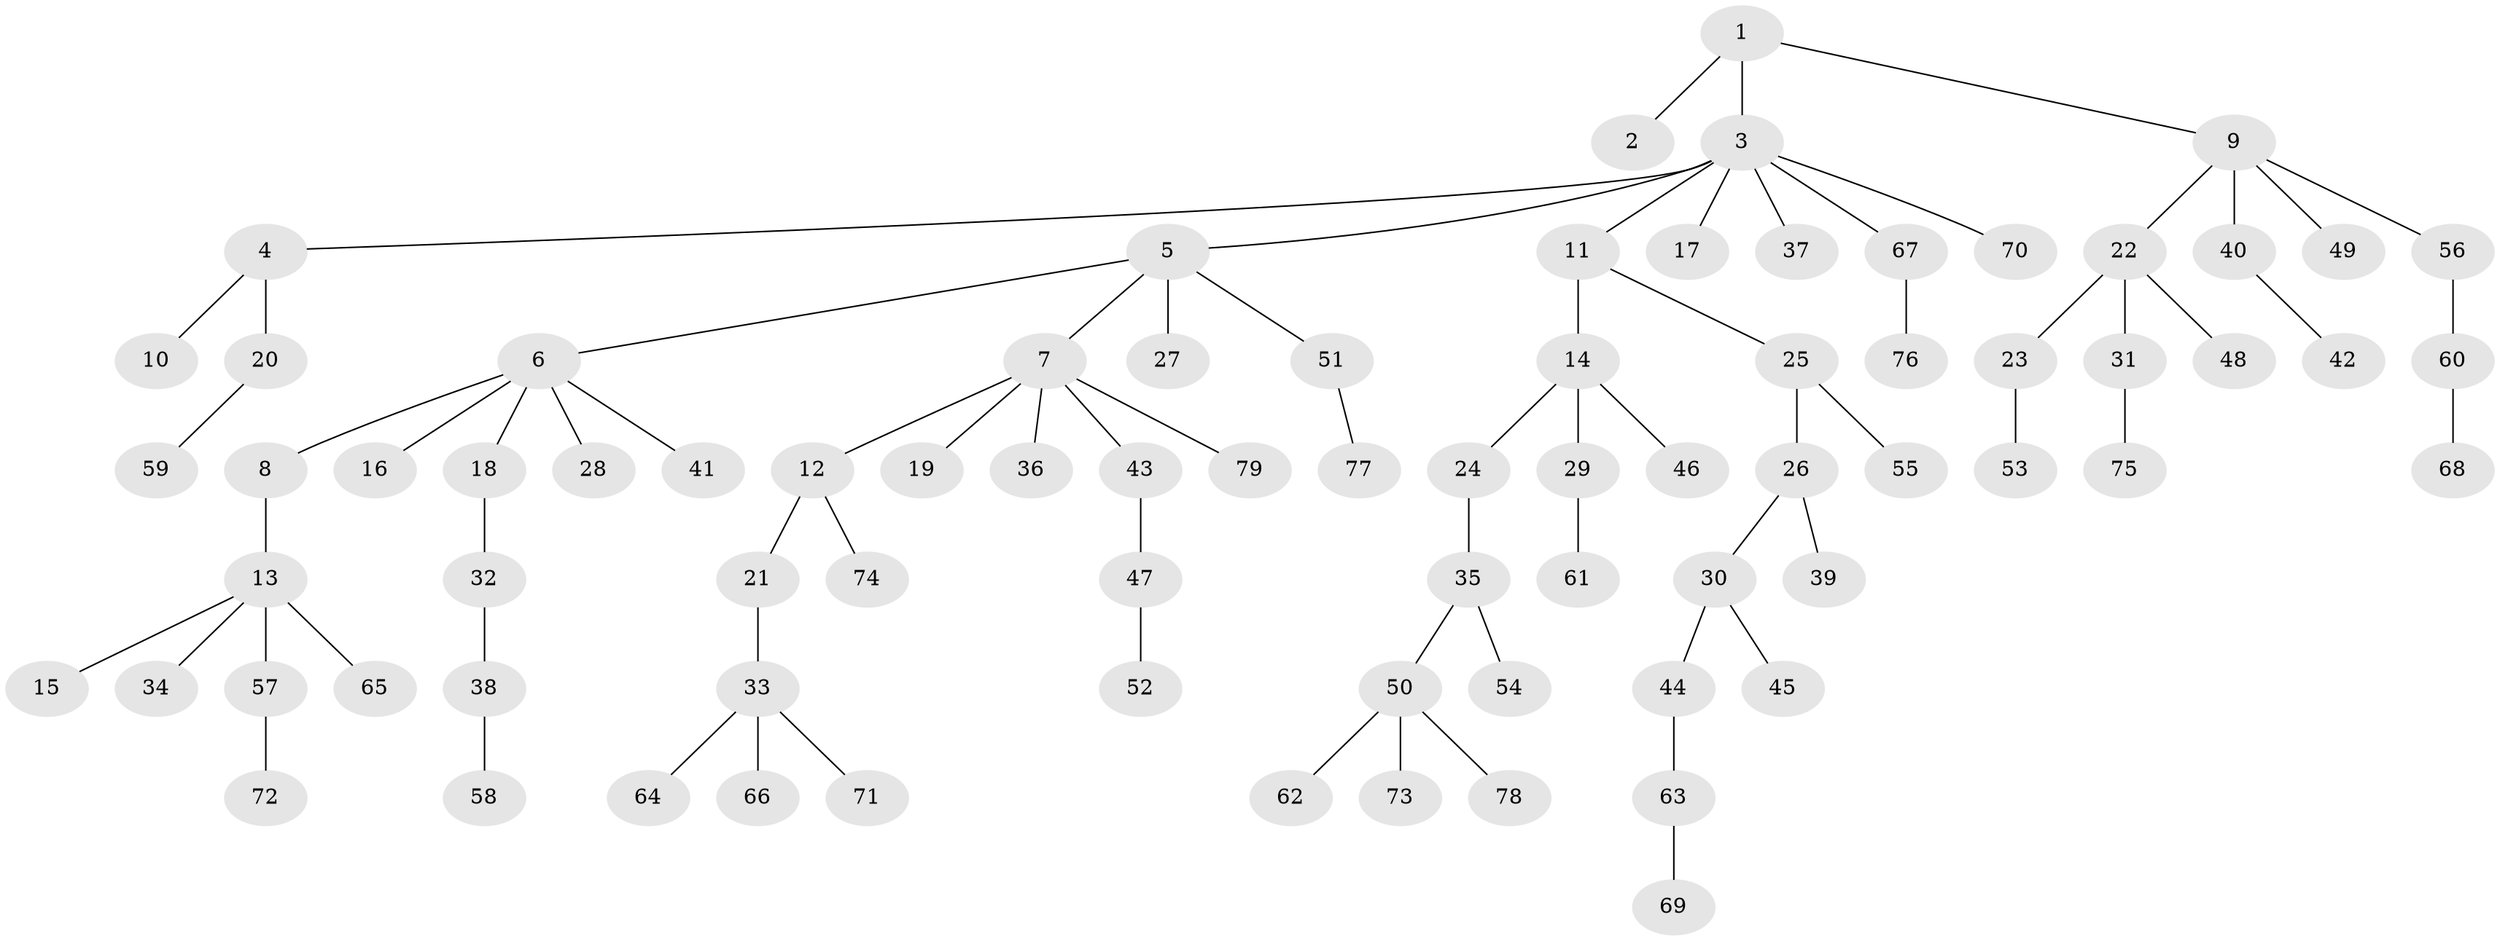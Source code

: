 // coarse degree distribution, {2: 0.20512820512820512, 15: 0.02564102564102564, 5: 0.02564102564102564, 6: 0.02564102564102564, 1: 0.6410256410256411, 3: 0.07692307692307693}
// Generated by graph-tools (version 1.1) at 2025/19/03/04/25 18:19:04]
// undirected, 79 vertices, 78 edges
graph export_dot {
graph [start="1"]
  node [color=gray90,style=filled];
  1;
  2;
  3;
  4;
  5;
  6;
  7;
  8;
  9;
  10;
  11;
  12;
  13;
  14;
  15;
  16;
  17;
  18;
  19;
  20;
  21;
  22;
  23;
  24;
  25;
  26;
  27;
  28;
  29;
  30;
  31;
  32;
  33;
  34;
  35;
  36;
  37;
  38;
  39;
  40;
  41;
  42;
  43;
  44;
  45;
  46;
  47;
  48;
  49;
  50;
  51;
  52;
  53;
  54;
  55;
  56;
  57;
  58;
  59;
  60;
  61;
  62;
  63;
  64;
  65;
  66;
  67;
  68;
  69;
  70;
  71;
  72;
  73;
  74;
  75;
  76;
  77;
  78;
  79;
  1 -- 2;
  1 -- 3;
  1 -- 9;
  3 -- 4;
  3 -- 5;
  3 -- 11;
  3 -- 17;
  3 -- 37;
  3 -- 67;
  3 -- 70;
  4 -- 10;
  4 -- 20;
  5 -- 6;
  5 -- 7;
  5 -- 27;
  5 -- 51;
  6 -- 8;
  6 -- 16;
  6 -- 18;
  6 -- 28;
  6 -- 41;
  7 -- 12;
  7 -- 19;
  7 -- 36;
  7 -- 43;
  7 -- 79;
  8 -- 13;
  9 -- 22;
  9 -- 40;
  9 -- 49;
  9 -- 56;
  11 -- 14;
  11 -- 25;
  12 -- 21;
  12 -- 74;
  13 -- 15;
  13 -- 34;
  13 -- 57;
  13 -- 65;
  14 -- 24;
  14 -- 29;
  14 -- 46;
  18 -- 32;
  20 -- 59;
  21 -- 33;
  22 -- 23;
  22 -- 31;
  22 -- 48;
  23 -- 53;
  24 -- 35;
  25 -- 26;
  25 -- 55;
  26 -- 30;
  26 -- 39;
  29 -- 61;
  30 -- 44;
  30 -- 45;
  31 -- 75;
  32 -- 38;
  33 -- 64;
  33 -- 66;
  33 -- 71;
  35 -- 50;
  35 -- 54;
  38 -- 58;
  40 -- 42;
  43 -- 47;
  44 -- 63;
  47 -- 52;
  50 -- 62;
  50 -- 73;
  50 -- 78;
  51 -- 77;
  56 -- 60;
  57 -- 72;
  60 -- 68;
  63 -- 69;
  67 -- 76;
}
